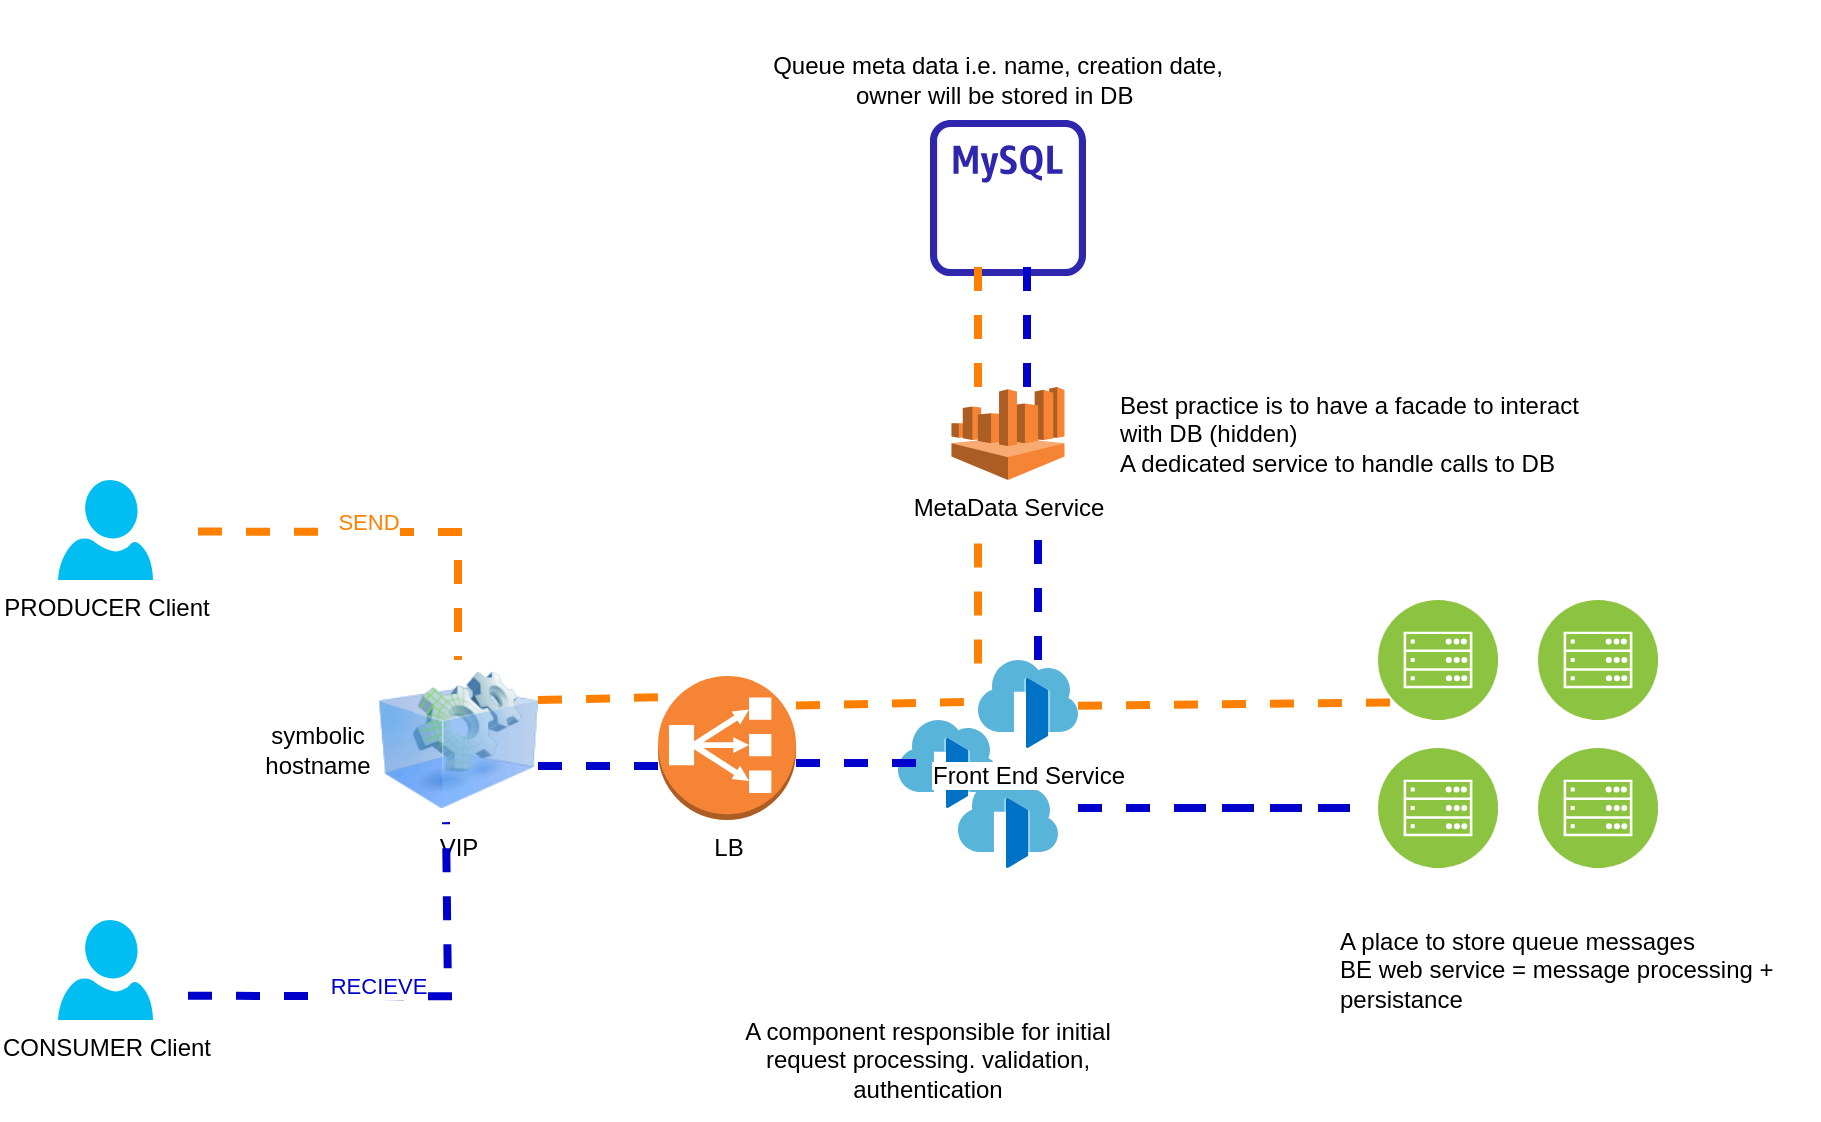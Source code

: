 <mxfile version="20.4.1" type="device"><diagram id="v_sUy2nzG0xvRQWJPsv9" name="Page-1"><mxGraphModel dx="946" dy="1604" grid="1" gridSize="10" guides="1" tooltips="1" connect="1" arrows="1" fold="1" page="1" pageScale="1" pageWidth="850" pageHeight="1100" math="0" shadow="0"><root><mxCell id="0"/><mxCell id="1" parent="0"/><mxCell id="-myluiPgvOmdH7ZBquOf-2" value="CONSUMER Client" style="verticalLabelPosition=bottom;html=1;verticalAlign=top;align=center;strokeColor=none;fillColor=#00BEF2;shape=mxgraph.azure.user;" vertex="1" parent="1"><mxGeometry x="100" y="350" width="47.5" height="50" as="geometry"/></mxCell><mxCell id="-myluiPgvOmdH7ZBquOf-3" value="PRODUCER Client" style="verticalLabelPosition=bottom;html=1;verticalAlign=top;align=center;strokeColor=none;fillColor=#00BEF2;shape=mxgraph.azure.user;" vertex="1" parent="1"><mxGeometry x="100" y="130" width="47.5" height="50" as="geometry"/></mxCell><mxCell id="-myluiPgvOmdH7ZBquOf-4" value="VIP" style="image;html=1;image=img/lib/clip_art/computers/Virtual_Application_128x128.png" vertex="1" parent="1"><mxGeometry x="260" y="220" width="80" height="80" as="geometry"/></mxCell><mxCell id="-myluiPgvOmdH7ZBquOf-9" value="symbolic hostname" style="text;html=1;strokeColor=none;fillColor=none;align=center;verticalAlign=middle;whiteSpace=wrap;rounded=0;" vertex="1" parent="1"><mxGeometry x="200" y="250" width="60" height="30" as="geometry"/></mxCell><mxCell id="-myluiPgvOmdH7ZBquOf-10" value="LB" style="outlineConnect=0;dashed=0;verticalLabelPosition=bottom;verticalAlign=top;align=center;html=1;shape=mxgraph.aws3.classic_load_balancer;fillColor=#F58534;gradientColor=none;" vertex="1" parent="1"><mxGeometry x="400" y="228" width="69" height="72" as="geometry"/></mxCell><mxCell id="-myluiPgvOmdH7ZBquOf-13" value="" style="sketch=0;aspect=fixed;html=1;points=[];align=center;image;fontSize=12;image=img/lib/mscae/Front_Doors.svg;" vertex="1" parent="1"><mxGeometry x="520" y="250" width="50" height="44" as="geometry"/></mxCell><mxCell id="-myluiPgvOmdH7ZBquOf-14" value="" style="sketch=0;aspect=fixed;html=1;points=[];align=center;image;fontSize=12;image=img/lib/mscae/Front_Doors.svg;" vertex="1" parent="1"><mxGeometry x="550" y="280" width="50" height="44" as="geometry"/></mxCell><mxCell id="-myluiPgvOmdH7ZBquOf-15" value="Front End Service" style="sketch=0;aspect=fixed;html=1;points=[];align=center;image;fontSize=12;image=img/lib/mscae/Front_Doors.svg;" vertex="1" parent="1"><mxGeometry x="560" y="220" width="50" height="44" as="geometry"/></mxCell><mxCell id="-myluiPgvOmdH7ZBquOf-16" value="A component responsible for initial request processing. validation, authentication" style="text;html=1;strokeColor=none;fillColor=none;align=center;verticalAlign=middle;whiteSpace=wrap;rounded=0;" vertex="1" parent="1"><mxGeometry x="440" y="390" width="190" height="60" as="geometry"/></mxCell><mxCell id="-myluiPgvOmdH7ZBquOf-18" value="Queue meta data i.e. name, creation date, owner will be stored in DB&amp;nbsp;" style="text;html=1;strokeColor=none;fillColor=none;align=center;verticalAlign=middle;whiteSpace=wrap;rounded=0;" vertex="1" parent="1"><mxGeometry x="450" y="-110" width="240" height="80" as="geometry"/></mxCell><mxCell id="-myluiPgvOmdH7ZBquOf-19" value="MetaData Service" style="outlineConnect=0;dashed=0;verticalLabelPosition=bottom;verticalAlign=top;align=center;html=1;shape=mxgraph.aws3.athena;fillColor=#F58534;gradientColor=none;" vertex="1" parent="1"><mxGeometry x="546.75" y="83.5" width="56.5" height="46.5" as="geometry"/></mxCell><mxCell id="-myluiPgvOmdH7ZBquOf-20" value="" style="sketch=0;outlineConnect=0;fontColor=#232F3E;gradientColor=none;fillColor=#2E27AD;strokeColor=none;dashed=0;verticalLabelPosition=bottom;verticalAlign=top;align=center;html=1;fontSize=12;fontStyle=0;aspect=fixed;pointerEvents=1;shape=mxgraph.aws4.rds_mysql_instance_alt;" vertex="1" parent="1"><mxGeometry x="536" y="-50" width="78" height="78" as="geometry"/></mxCell><mxCell id="-myluiPgvOmdH7ZBquOf-21" value="&lt;div style=&quot;text-align: left;&quot;&gt;&lt;span style=&quot;background-color: initial;&quot;&gt;Best practice is to have a facade to interact with DB (hidden)&lt;/span&gt;&lt;/div&gt;&lt;div style=&quot;text-align: left;&quot;&gt;&lt;span style=&quot;background-color: initial;&quot;&gt;A dedicated service to handle calls to DB&lt;/span&gt;&lt;/div&gt;" style="text;html=1;strokeColor=none;fillColor=none;align=center;verticalAlign=middle;whiteSpace=wrap;rounded=0;" vertex="1" parent="1"><mxGeometry x="630" y="66.75" width="240" height="80" as="geometry"/></mxCell><mxCell id="-myluiPgvOmdH7ZBquOf-22" value="" style="aspect=fixed;perimeter=ellipsePerimeter;html=1;align=center;shadow=0;dashed=0;fontColor=#4277BB;labelBackgroundColor=#ffffff;fontSize=12;spacingTop=3;image;image=img/lib/ibm/infrastructure/mobile_backend.svg;" vertex="1" parent="1"><mxGeometry x="760" y="190" width="60" height="60" as="geometry"/></mxCell><mxCell id="-myluiPgvOmdH7ZBquOf-23" value="" style="aspect=fixed;perimeter=ellipsePerimeter;html=1;align=center;shadow=0;dashed=0;fontColor=#4277BB;labelBackgroundColor=#ffffff;fontSize=12;spacingTop=3;image;image=img/lib/ibm/infrastructure/mobile_backend.svg;" vertex="1" parent="1"><mxGeometry x="840" y="190" width="60" height="60" as="geometry"/></mxCell><mxCell id="-myluiPgvOmdH7ZBquOf-24" value="" style="aspect=fixed;perimeter=ellipsePerimeter;html=1;align=center;shadow=0;dashed=0;fontColor=#4277BB;labelBackgroundColor=#ffffff;fontSize=12;spacingTop=3;image;image=img/lib/ibm/infrastructure/mobile_backend.svg;" vertex="1" parent="1"><mxGeometry x="760" y="264" width="60" height="60" as="geometry"/></mxCell><mxCell id="-myluiPgvOmdH7ZBquOf-25" value="" style="aspect=fixed;perimeter=ellipsePerimeter;html=1;align=center;shadow=0;dashed=0;fontColor=#4277BB;labelBackgroundColor=#ffffff;fontSize=12;spacingTop=3;image;image=img/lib/ibm/infrastructure/mobile_backend.svg;" vertex="1" parent="1"><mxGeometry x="840" y="264" width="60" height="60" as="geometry"/></mxCell><mxCell id="-myluiPgvOmdH7ZBquOf-26" value="&lt;div style=&quot;text-align: left;&quot;&gt;A place to store queue messages&lt;/div&gt;&lt;div style=&quot;text-align: left;&quot;&gt;BE web service = message processing + persistance&lt;/div&gt;" style="text;html=1;strokeColor=none;fillColor=none;align=center;verticalAlign=middle;whiteSpace=wrap;rounded=0;" vertex="1" parent="1"><mxGeometry x="740" y="335" width="240" height="80" as="geometry"/></mxCell><mxCell id="-myluiPgvOmdH7ZBquOf-31" value="" style="endArrow=none;html=1;rounded=0;strokeColor=#FF8000;strokeWidth=4;entryX=0.145;entryY=0.145;entryDx=0;entryDy=0;entryPerimeter=0;dashed=1;" edge="1" parent="1" target="-myluiPgvOmdH7ZBquOf-10"><mxGeometry width="50" height="50" relative="1" as="geometry"><mxPoint x="340" y="240" as="sourcePoint"/><mxPoint x="470" y="250" as="targetPoint"/><Array as="points"><mxPoint x="340" y="240"/></Array></mxGeometry></mxCell><mxCell id="-myluiPgvOmdH7ZBquOf-32" value="" style="endArrow=none;html=1;rounded=0;strokeColor=#FF8000;strokeWidth=4;entryX=0.5;entryY=0;entryDx=0;entryDy=0;dashed=1;" edge="1" parent="1" target="-myluiPgvOmdH7ZBquOf-4"><mxGeometry width="50" height="50" relative="1" as="geometry"><mxPoint x="170" y="155.78" as="sourcePoint"/><mxPoint x="240.005" y="154.22" as="targetPoint"/><Array as="points"><mxPoint x="170" y="155.78"/><mxPoint x="300" y="156"/></Array></mxGeometry></mxCell><mxCell id="-myluiPgvOmdH7ZBquOf-37" value="&lt;font color=&quot;#ff8000&quot;&gt;SEND&lt;/font&gt;" style="edgeLabel;html=1;align=center;verticalAlign=middle;resizable=0;points=[];" vertex="1" connectable="0" parent="-myluiPgvOmdH7ZBquOf-32"><mxGeometry x="-0.124" y="5" relative="1" as="geometry"><mxPoint as="offset"/></mxGeometry></mxCell><mxCell id="-myluiPgvOmdH7ZBquOf-33" value="" style="endArrow=none;html=1;rounded=0;strokeColor=#FF8000;strokeWidth=4;entryX=-0.08;entryY=0.477;entryDx=0;entryDy=0;entryPerimeter=0;dashed=1;" edge="1" parent="1" target="-myluiPgvOmdH7ZBquOf-15"><mxGeometry width="50" height="50" relative="1" as="geometry"><mxPoint x="469" y="242.78" as="sourcePoint"/><mxPoint x="539.005" y="241.22" as="targetPoint"/><Array as="points"><mxPoint x="469" y="242.78"/></Array></mxGeometry></mxCell><mxCell id="-myluiPgvOmdH7ZBquOf-34" value="" style="endArrow=none;html=1;rounded=0;strokeColor=#FF8000;strokeWidth=4;dashed=1;" edge="1" parent="1"><mxGeometry width="50" height="50" relative="1" as="geometry"><mxPoint x="560" y="221.79" as="sourcePoint"/><mxPoint x="560" y="150" as="targetPoint"/><Array as="points"><mxPoint x="560" y="221.79"/></Array></mxGeometry></mxCell><mxCell id="-myluiPgvOmdH7ZBquOf-35" value="" style="endArrow=none;html=1;rounded=0;strokeColor=#FF8000;strokeWidth=4;dashed=1;" edge="1" parent="1"><mxGeometry width="50" height="50" relative="1" as="geometry"><mxPoint x="560" y="83.5" as="sourcePoint"/><mxPoint x="560" y="11.71" as="targetPoint"/><Array as="points"><mxPoint x="560" y="83.5"/></Array></mxGeometry></mxCell><mxCell id="-myluiPgvOmdH7ZBquOf-36" value="" style="endArrow=none;html=1;rounded=0;strokeColor=#FF8000;strokeWidth=4;entryX=0;entryY=1;entryDx=0;entryDy=0;dashed=1;" edge="1" parent="1" target="-myluiPgvOmdH7ZBquOf-22"><mxGeometry width="50" height="50" relative="1" as="geometry"><mxPoint x="610" y="242.9" as="sourcePoint"/><mxPoint x="697" y="241.108" as="targetPoint"/><Array as="points"><mxPoint x="610" y="242.9"/></Array></mxGeometry></mxCell><mxCell id="-myluiPgvOmdH7ZBquOf-38" value="" style="endArrow=none;html=1;rounded=0;strokeColor=#0000CC;strokeWidth=4;entryX=0.425;entryY=1.013;entryDx=0;entryDy=0;dashed=1;entryPerimeter=0;" edge="1" parent="1" target="-myluiPgvOmdH7ZBquOf-4"><mxGeometry width="50" height="50" relative="1" as="geometry"><mxPoint x="165" y="387.89" as="sourcePoint"/><mxPoint x="295" y="452.11" as="targetPoint"/><Array as="points"><mxPoint x="165" y="387.89"/><mxPoint x="295" y="388.11"/></Array></mxGeometry></mxCell><mxCell id="-myluiPgvOmdH7ZBquOf-39" value="&lt;font color=&quot;#0000cc&quot;&gt;RECIEVE&lt;/font&gt;" style="edgeLabel;html=1;align=center;verticalAlign=middle;resizable=0;points=[];" vertex="1" connectable="0" parent="-myluiPgvOmdH7ZBquOf-38"><mxGeometry x="-0.124" y="5" relative="1" as="geometry"><mxPoint as="offset"/></mxGeometry></mxCell><mxCell id="-myluiPgvOmdH7ZBquOf-40" value="" style="endArrow=none;html=1;rounded=0;strokeColor=#0000CC;strokeWidth=4;dashed=1;exitX=1;exitY=0.663;exitDx=0;exitDy=0;exitPerimeter=0;" edge="1" parent="1" source="-myluiPgvOmdH7ZBquOf-4" target="-myluiPgvOmdH7ZBquOf-10"><mxGeometry width="50" height="50" relative="1" as="geometry"><mxPoint x="389" y="370" as="sourcePoint"/><mxPoint x="389" y="280.0" as="targetPoint"/><Array as="points"><mxPoint x="400" y="273"/></Array></mxGeometry></mxCell><mxCell id="-myluiPgvOmdH7ZBquOf-42" value="" style="endArrow=none;html=1;rounded=0;strokeColor=#0000CC;strokeWidth=4;dashed=1;exitX=1;exitY=0.663;exitDx=0;exitDy=0;exitPerimeter=0;" edge="1" parent="1"><mxGeometry width="50" height="50" relative="1" as="geometry"><mxPoint x="469" y="271.54" as="sourcePoint"/><mxPoint x="529" y="271.5" as="targetPoint"/><Array as="points"><mxPoint x="529" y="271.5"/></Array></mxGeometry></mxCell><mxCell id="-myluiPgvOmdH7ZBquOf-43" value="" style="endArrow=none;html=1;rounded=0;strokeColor=#0000CC;strokeWidth=4;dashed=1;exitX=1;exitY=0.663;exitDx=0;exitDy=0;exitPerimeter=0;" edge="1" parent="1"><mxGeometry width="50" height="50" relative="1" as="geometry"><mxPoint x="610" y="294.04" as="sourcePoint"/><mxPoint x="670" y="294" as="targetPoint"/><Array as="points"><mxPoint x="670" y="294"/><mxPoint x="750" y="294"/></Array></mxGeometry></mxCell><mxCell id="-myluiPgvOmdH7ZBquOf-45" value="" style="endArrow=none;html=1;rounded=0;strokeColor=#0000CC;strokeWidth=4;dashed=1;" edge="1" parent="1"><mxGeometry width="50" height="50" relative="1" as="geometry"><mxPoint x="590" y="220.0" as="sourcePoint"/><mxPoint x="590" y="148.21" as="targetPoint"/><Array as="points"><mxPoint x="590" y="220"/></Array></mxGeometry></mxCell><mxCell id="-myluiPgvOmdH7ZBquOf-46" value="" style="endArrow=none;html=1;rounded=0;strokeColor=#0000CC;strokeWidth=4;dashed=1;" edge="1" parent="1"><mxGeometry width="50" height="50" relative="1" as="geometry"><mxPoint x="584.5" y="83.5" as="sourcePoint"/><mxPoint x="584.5" y="11.71" as="targetPoint"/><Array as="points"><mxPoint x="584.5" y="83.5"/></Array></mxGeometry></mxCell></root></mxGraphModel></diagram></mxfile>